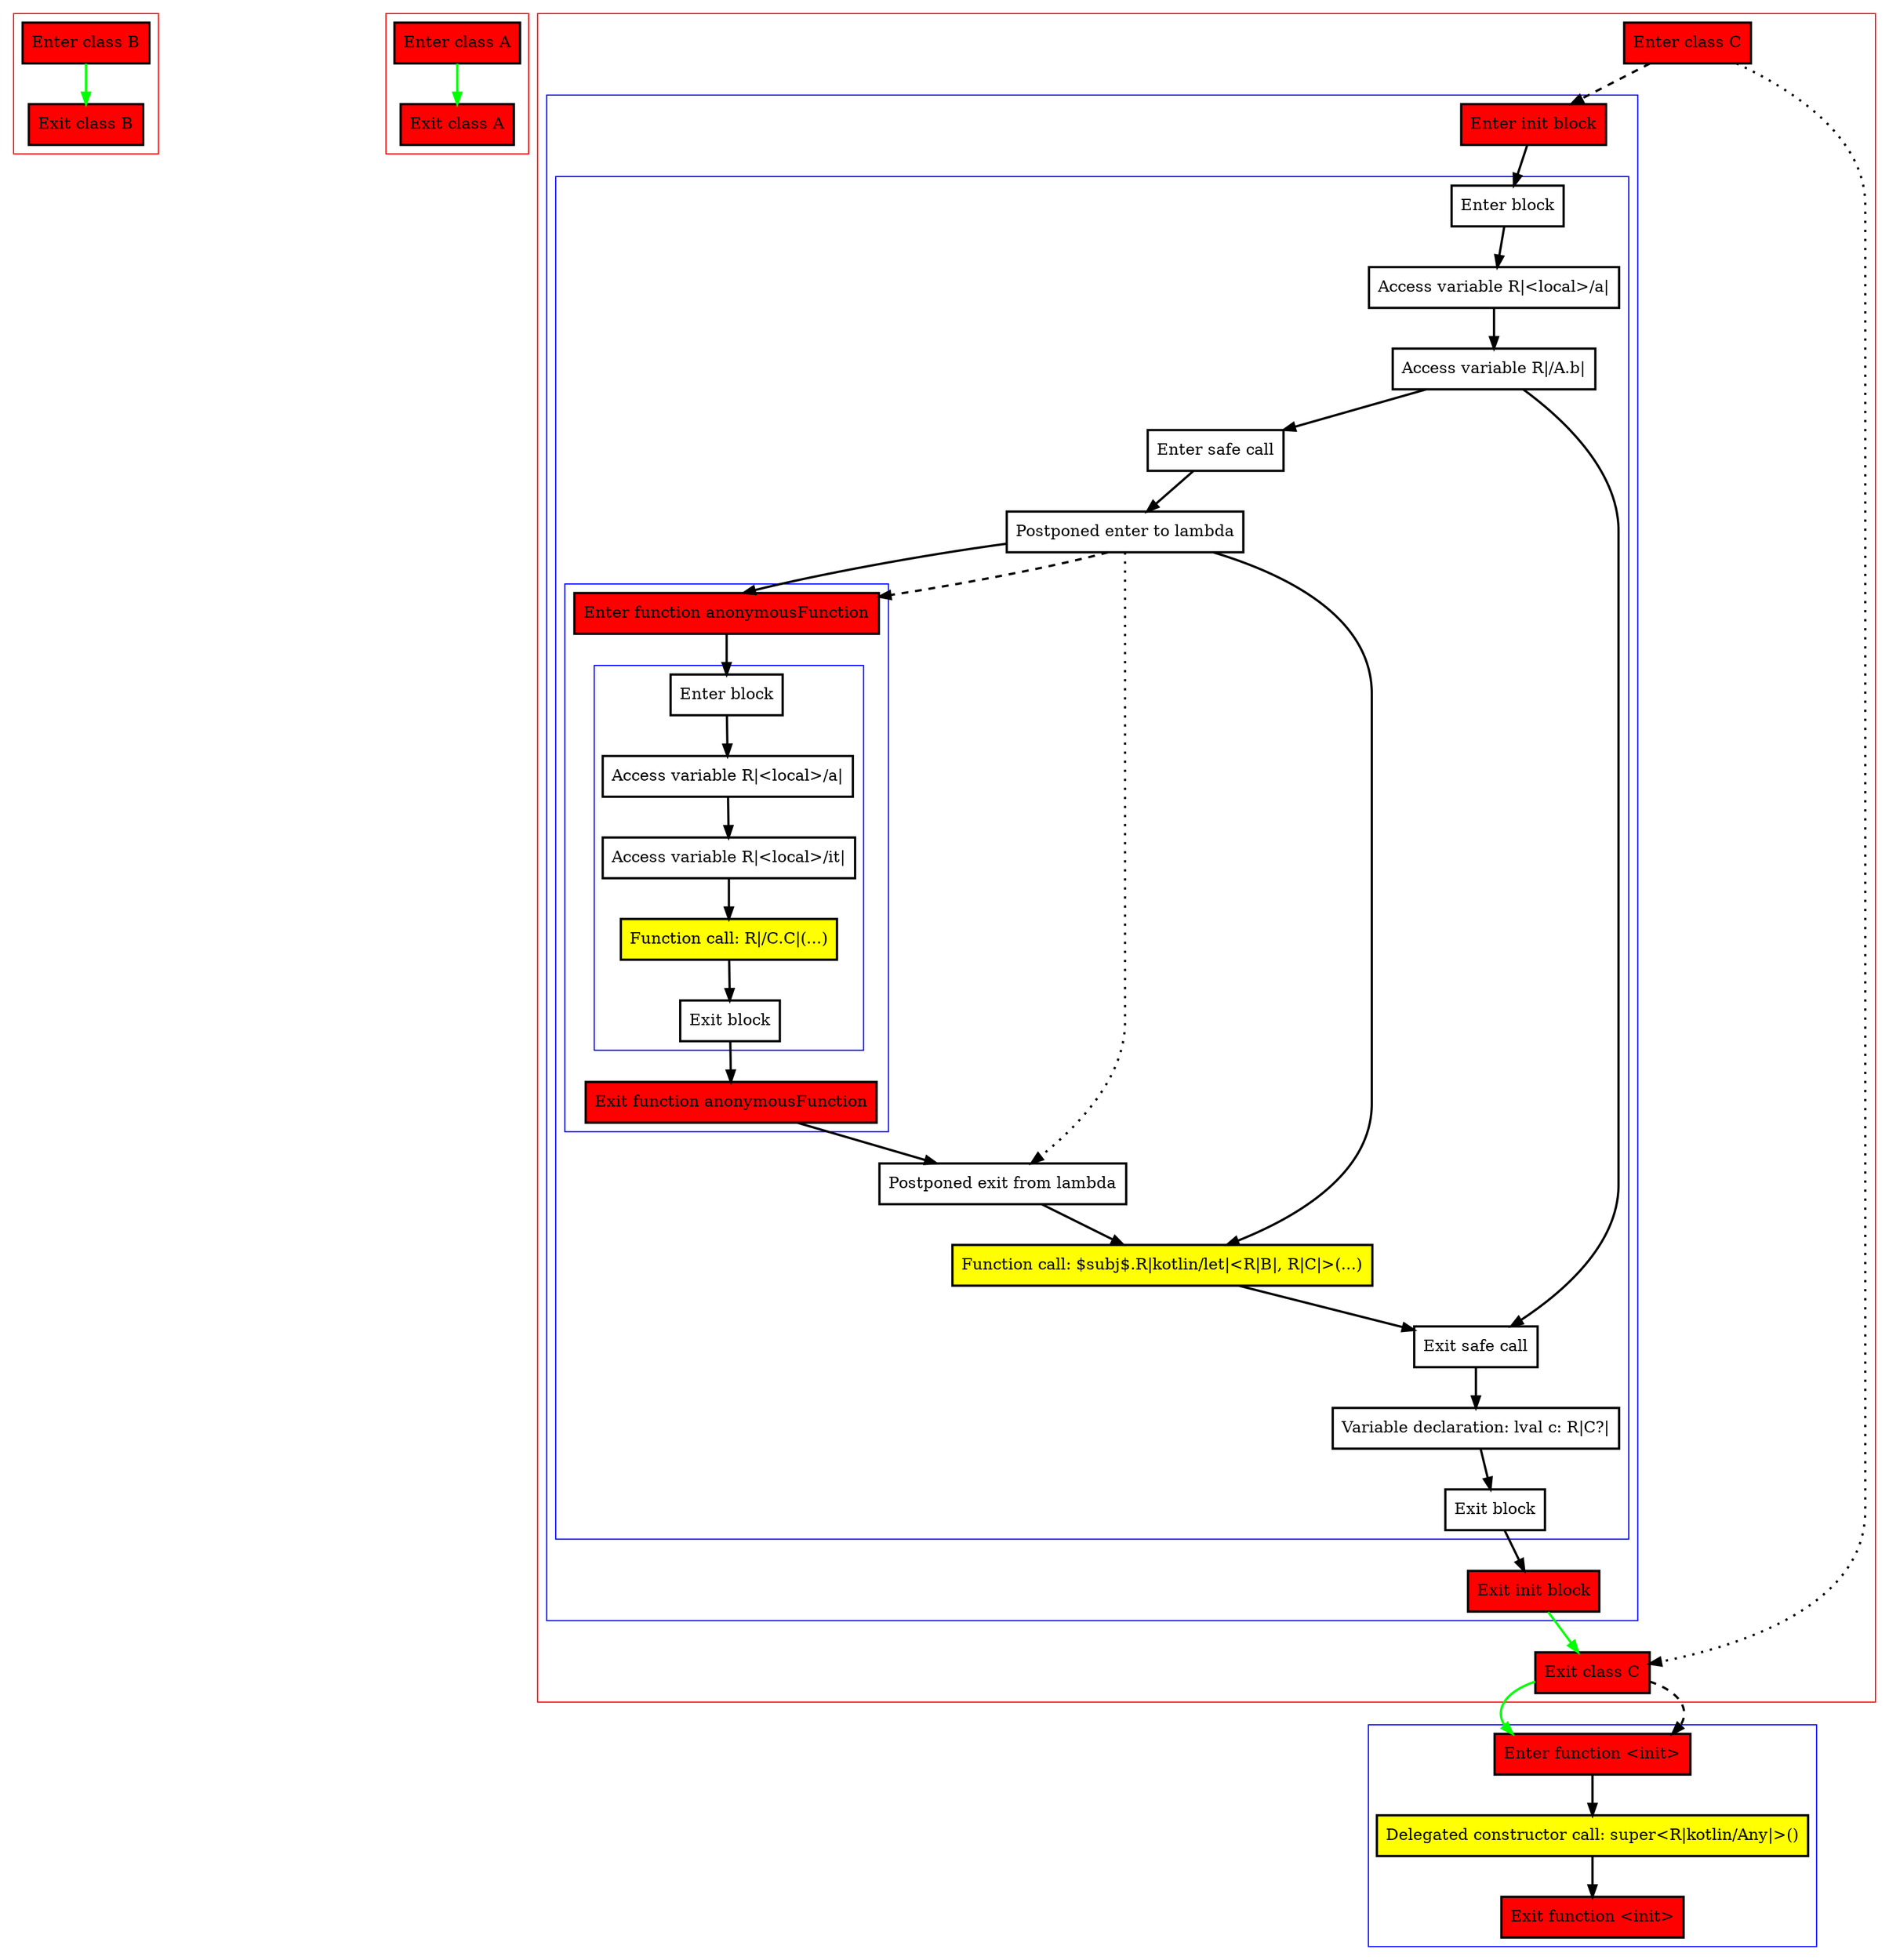 digraph initBlockAndInPlaceLambda_kt {
    graph [nodesep=3]
    node [shape=box penwidth=2]
    edge [penwidth=2]

    subgraph cluster_0 {
        color=red
        0 [label="Enter class B" style="filled" fillcolor=red];
        1 [label="Exit class B" style="filled" fillcolor=red];
    }
    0 -> {1} [color=green];

    subgraph cluster_1 {
        color=red
        2 [label="Enter class A" style="filled" fillcolor=red];
        3 [label="Exit class A" style="filled" fillcolor=red];
    }
    2 -> {3} [color=green];

    subgraph cluster_2 {
        color=red
        4 [label="Enter class C" style="filled" fillcolor=red];
        subgraph cluster_3 {
            color=blue
            5 [label="Enter init block" style="filled" fillcolor=red];
            subgraph cluster_4 {
                color=blue
                6 [label="Enter block"];
                7 [label="Access variable R|<local>/a|"];
                8 [label="Access variable R|/A.b|"];
                9 [label="Enter safe call"];
                10 [label="Postponed enter to lambda"];
                subgraph cluster_5 {
                    color=blue
                    11 [label="Enter function anonymousFunction" style="filled" fillcolor=red];
                    subgraph cluster_6 {
                        color=blue
                        12 [label="Enter block"];
                        13 [label="Access variable R|<local>/a|"];
                        14 [label="Access variable R|<local>/it|"];
                        15 [label="Function call: R|/C.C|(...)" style="filled" fillcolor=yellow];
                        16 [label="Exit block"];
                    }
                    17 [label="Exit function anonymousFunction" style="filled" fillcolor=red];
                }
                18 [label="Postponed exit from lambda"];
                19 [label="Function call: $subj$.R|kotlin/let|<R|B|, R|C|>(...)" style="filled" fillcolor=yellow];
                20 [label="Exit safe call"];
                21 [label="Variable declaration: lval c: R|C?|"];
                22 [label="Exit block"];
            }
            23 [label="Exit init block" style="filled" fillcolor=red];
        }
        24 [label="Exit class C" style="filled" fillcolor=red];
    }
    subgraph cluster_7 {
        color=blue
        25 [label="Enter function <init>" style="filled" fillcolor=red];
        26 [label="Delegated constructor call: super<R|kotlin/Any|>()" style="filled" fillcolor=yellow];
        27 [label="Exit function <init>" style="filled" fillcolor=red];
    }
    4 -> {24} [style=dotted];
    4 -> {5} [style=dashed];
    5 -> {6};
    6 -> {7};
    7 -> {8};
    8 -> {9 20};
    9 -> {10};
    10 -> {11 19};
    10 -> {18} [style=dotted];
    10 -> {11} [style=dashed];
    11 -> {12};
    12 -> {13};
    13 -> {14};
    14 -> {15};
    15 -> {16};
    16 -> {17};
    17 -> {18};
    18 -> {19};
    19 -> {20};
    20 -> {21};
    21 -> {22};
    22 -> {23};
    23 -> {24} [color=green];
    24 -> {25} [color=green];
    24 -> {25} [style=dashed];
    25 -> {26};
    26 -> {27};

}
